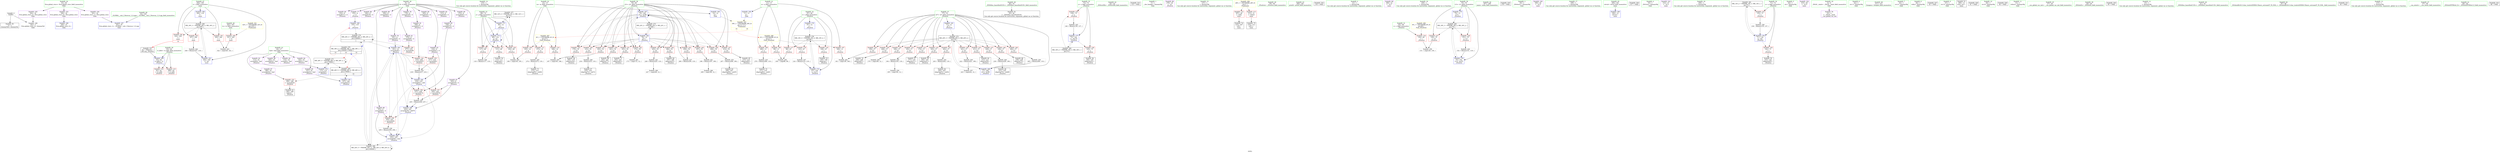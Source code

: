 digraph "SVFG" {
	label="SVFG";

	Node0x55c482573890 [shape=record,color=grey,label="{NodeID: 0\nNullPtr}"];
	Node0x55c482573890 -> Node0x55c4825937e0[style=solid];
	Node0x55c482573890 -> Node0x55c48259a990[style=solid];
	Node0x55c4825a2cd0 [shape=record,color=grey,label="{NodeID: 263\n322 = cmp(320, 321, )\n}"];
	Node0x55c48259b380 [shape=record,color=blue,label="{NodeID: 180\n155\<--119\n\<--\n_Z5solvei\n}"];
	Node0x55c48259b380 -> Node0x55c4825ad620[style=dashed];
	Node0x55c482592690 [shape=record,color=purple,label="{NodeID: 97\n188\<--16\narrayidx44\<--bad\n_Z5solvei\n}"];
	Node0x55c482592690 -> Node0x55c482599ca0[style=solid];
	Node0x55c482577bc0 [shape=record,color=green,label="{NodeID: 14\n119\<--1\n\<--dummyObj\nCan only get source location for instruction, argument, global var or function.}"];
	Node0x55c4825ae520 [shape=record,color=black,label="{NodeID: 277\nMR_12V_2 = PHI(MR_12V_4, MR_12V_1, )\npts\{70 \}\n}"];
	Node0x55c4825ae520 -> Node0x55c48259ac30[style=dashed];
	Node0x55c482593280 [shape=record,color=red,label="{NodeID: 111\n273\<--14\n\<--m\n_Z5solvei\n}"];
	Node0x55c482593280 -> Node0x55c4825a01c0[style=solid];
	Node0x55c482591400 [shape=record,color=green,label="{NodeID: 28\n46\<--52\n_ZNSt8ios_base4InitD1Ev\<--_ZNSt8ios_base4InitD1Ev_field_insensitive\n}"];
	Node0x55c482591400 -> Node0x55c4825939b0[style=solid];
	Node0x55c4825985e0 [shape=record,color=red,label="{NodeID: 125\n139\<--73\n\<--y\n_Z5solvei\n}"];
	Node0x55c4825985e0 -> Node0x55c48259fec0[style=solid];
	Node0x55c482592050 [shape=record,color=green,label="{NodeID: 42\n92\<--93\n_ZNSirsERi\<--_ZNSirsERi_field_insensitive\n}"];
	Node0x55c482599140 [shape=record,color=red,label="{NodeID: 139\n248\<--77\n\<--i27\n_Z5solvei\n}"];
	Node0x55c482599140 -> Node0x55c482594880[style=solid];
	Node0x55c482593d20 [shape=record,color=black,label="{NodeID: 56\n146\<--145\nidxprom22\<--\n_Z5solvei\n}"];
	Node0x55c48259f440 [shape=record,color=grey,label="{NodeID: 236\n265 = Binary(264, 119, )\n}"];
	Node0x55c48259f440 -> Node0x55c48259ba00[style=solid];
	Node0x55c482599ca0 [shape=record,color=red,label="{NodeID: 153\n189\<--188\n\<--arrayidx44\n_Z5solvei\n}"];
	Node0x55c482599ca0 -> Node0x55c482594130[style=solid];
	Node0x55c482594880 [shape=record,color=black,label="{NodeID: 70\n249\<--248\nidxprom81\<--\n_Z5solvei\n}"];
	Node0x55c4825c16e0 [shape=record,color=black,label="{NodeID: 333\n133 = PHI()\n}"];
	Node0x55c4825a0940 [shape=record,color=grey,label="{NodeID: 250\n194 = Binary(193, 119, )\n}"];
	Node0x55c4825a0940 -> Node0x55c4825979f0[style=solid];
	Node0x55c48259a890 [shape=record,color=blue,label="{NodeID: 167\n341\<--34\nllvm.global_ctors_1\<--_GLOBAL__sub_I_Nerevar_3_0.cpp\nGlob }"];
	Node0x55c4825953e0 [shape=record,color=purple,label="{NodeID: 84\n232\<--8\narrayidx71\<--d\n_Z5solvei\n}"];
	Node0x55c482573440 [shape=record,color=green,label="{NodeID: 1\n7\<--1\n__dso_handle\<--dummyObj\nGlob }"];
	Node0x55c4825a2e50 [shape=record,color=grey,label="{NodeID: 264\n106 = cmp(104, 105, )\n}"];
	Node0x55c48259b450 [shape=record,color=blue,label="{NodeID: 181\n77\<--12\ni27\<--\n_Z5solvei\n}"];
	Node0x55c48259b450 -> Node0x55c4825acc20[style=dashed];
	Node0x55c482592760 [shape=record,color=purple,label="{NodeID: 98\n278\<--20\n\<--.str\n_Z5solvei\n}"];
	Node0x55c482590800 [shape=record,color=green,label="{NodeID: 15\n137\<--1\n\<--dummyObj\nCan only get source location for instruction, argument, global var or function.}"];
	Node0x55c482593350 [shape=record,color=red,label="{NodeID: 112\n307\<--26\n\<--stdin\nmain\n}"];
	Node0x55c482593350 -> Node0x55c482594bc0[style=solid];
	Node0x55c482591500 [shape=record,color=green,label="{NodeID: 29\n59\<--60\n_Z5solvei\<--_Z5solvei_field_insensitive\n}"];
	Node0x55c4825986b0 [shape=record,color=red,label="{NodeID: 126\n145\<--73\n\<--y\n_Z5solvei\n}"];
	Node0x55c4825986b0 -> Node0x55c482593d20[style=solid];
	Node0x55c482592150 [shape=record,color=green,label="{NodeID: 43\n280\<--281\nprintf\<--printf_field_insensitive\n}"];
	Node0x55c482599210 [shape=record,color=red,label="{NodeID: 140\n264\<--77\n\<--i27\n_Z5solvei\n}"];
	Node0x55c482599210 -> Node0x55c48259f440[style=solid];
	Node0x55c482593df0 [shape=record,color=black,label="{NodeID: 57\n177\<--176\nidxprom37\<--\n_Z5solvei\n}"];
	Node0x55c48259f5c0 [shape=record,color=grey,label="{NodeID: 237\n260 = Binary(259, 119, )\n}"];
	Node0x55c48259f5c0 -> Node0x55c48259b930[style=solid];
	Node0x55c482599d70 [shape=record,color=red,label="{NodeID: 154\n210\<--209\n\<--arrayidx57\n_Z5solvei\n}"];
	Node0x55c482599d70 -> Node0x55c48259f140[style=solid];
	Node0x55c482594950 [shape=record,color=black,label="{NodeID: 71\n252\<--251\nidxprom83\<--\n_Z5solvei\n}"];
	Node0x55c4825c1840 [shape=record,color=black,label="{NodeID: 334\n134 = PHI()\n}"];
	Node0x55c482596df0 [shape=record,color=grey,label="{NodeID: 251\n198 = Binary(197, 199, )\n}"];
	Node0x55c482596df0 -> Node0x55c4825a3150[style=solid];
	Node0x55c48259a990 [shape=record,color=blue, style = dotted,label="{NodeID: 168\n342\<--3\nllvm.global_ctors_2\<--dummyVal\nGlob }"];
	Node0x55c4825954b0 [shape=record,color=purple,label="{NodeID: 85\n236\<--8\narrayidx74\<--d\n_Z5solvei\n}"];
	Node0x55c4825954b0 -> Node0x55c482599f10[style=solid];
	Node0x55c482577db0 [shape=record,color=green,label="{NodeID: 2\n12\<--1\n\<--dummyObj\nCan only get source location for instruction, argument, global var or function.}"];
	Node0x55c4825a2fd0 [shape=record,color=grey,label="{NodeID: 265\n100 = cmp(98, 99, )\n}"];
	Node0x55c48259b520 [shape=record,color=blue,label="{NodeID: 182\n79\<--12\nj31\<--\n_Z5solvei\n}"];
	Node0x55c48259b520 -> Node0x55c4825992e0[style=dashed];
	Node0x55c48259b520 -> Node0x55c4825993b0[style=dashed];
	Node0x55c48259b520 -> Node0x55c482599480[style=dashed];
	Node0x55c48259b520 -> Node0x55c482599550[style=dashed];
	Node0x55c48259b520 -> Node0x55c482599620[style=dashed];
	Node0x55c48259b520 -> Node0x55c4825996f0[style=dashed];
	Node0x55c48259b520 -> Node0x55c4825997c0[style=dashed];
	Node0x55c48259b520 -> Node0x55c482599890[style=dashed];
	Node0x55c48259b520 -> Node0x55c482599960[style=dashed];
	Node0x55c48259b520 -> Node0x55c482599a30[style=dashed];
	Node0x55c48259b520 -> Node0x55c482599b00[style=dashed];
	Node0x55c48259b520 -> Node0x55c482599bd0[style=dashed];
	Node0x55c48259b520 -> Node0x55c48259b930[style=dashed];
	Node0x55c48259b520 -> Node0x55c4825ad120[style=dashed];
	Node0x55c482592830 [shape=record,color=purple,label="{NodeID: 99\n308\<--22\n\<--.str.1\nmain\n}"];
	Node0x55c482590890 [shape=record,color=green,label="{NodeID: 16\n149\<--1\n\<--dummyObj\nCan only get source location for instruction, argument, global var or function.}"];
	Node0x55c4825aef20 [shape=record,color=black,label="{NodeID: 279\nMR_38V_2 = PHI(MR_38V_3, MR_38V_1, )\npts\{100000 170000 \}\n|{<s0>14|<s1>14|<s2>14}}"];
	Node0x55c4825aef20:s0 -> Node0x55c48259b380[style=dashed,color=red];
	Node0x55c4825aef20:s1 -> Node0x55c4825ac720[style=dashed,color=red];
	Node0x55c4825aef20:s2 -> Node0x55c4825b0850[style=dashed,color=red];
	Node0x55c482593420 [shape=record,color=red,label="{NodeID: 113\n313\<--31\n\<--stdout\nmain\n}"];
	Node0x55c482593420 -> Node0x55c482594c90[style=solid];
	Node0x55c482591600 [shape=record,color=green,label="{NodeID: 30\n63\<--64\ntc.addr\<--tc.addr_field_insensitive\n_Z5solvei\n}"];
	Node0x55c482591600 -> Node0x55c4825934f0[style=solid];
	Node0x55c482591600 -> Node0x55c482597dc0[style=solid];
	Node0x55c482591600 -> Node0x55c48259aa90[style=solid];
	Node0x55c482598780 [shape=record,color=red,label="{NodeID: 127\n129\<--75\n\<--i13\n_Z5solvei\n}"];
	Node0x55c482598780 -> Node0x55c482597870[style=solid];
	Node0x55c482592250 [shape=record,color=green,label="{NodeID: 44\n297\<--298\nmain\<--main_field_insensitive\n}"];
	Node0x55c4825992e0 [shape=record,color=red,label="{NodeID: 141\n165\<--79\n\<--j31\n_Z5solvei\n}"];
	Node0x55c4825992e0 -> Node0x55c4825973f0[style=solid];
	Node0x55c482593ec0 [shape=record,color=black,label="{NodeID: 58\n180\<--179\nidxprom39\<--\n_Z5solvei\n}"];
	Node0x55c48259f740 [shape=record,color=grey,label="{NodeID: 238\n255 = Binary(254, 256, )\n}"];
	Node0x55c48259f740 -> Node0x55c48259b860[style=solid];
	Node0x55c482599e40 [shape=record,color=red,label="{NodeID: 155\n217\<--216\n\<--arrayidx61\n_Z5solvei\n}"];
	Node0x55c482599e40 -> Node0x55c48259f140[style=solid];
	Node0x55c482594a20 [shape=record,color=black,label="{NodeID: 72\n271\<--270\nidxprom92\<--sub91\n_Z5solvei\n}"];
	Node0x55c4825c1910 [shape=record,color=black,label="{NodeID: 335\n279 = PHI()\n}"];
	Node0x55c482596f70 [shape=record,color=grey,label="{NodeID: 252\n245 = Binary(244, 237, )\n}"];
	Node0x55c482596f70 -> Node0x55c48259b790[style=solid];
	Node0x55c48259aa90 [shape=record,color=blue,label="{NodeID: 169\n63\<--62\ntc.addr\<--tc\n_Z5solvei\n}"];
	Node0x55c48259aa90 -> Node0x55c4825934f0[style=dashed];
	Node0x55c48259aa90 -> Node0x55c482597dc0[style=dashed];
	Node0x55c482595580 [shape=record,color=purple,label="{NodeID: 86\n240\<--8\narrayidx76\<--d\n_Z5solvei\n}"];
	Node0x55c482577160 [shape=record,color=green,label="{NodeID: 3\n18\<--1\n_ZSt4cerr\<--dummyObj\nGlob }"];
	Node0x55c4825a3150 [shape=record,color=grey,label="{NodeID: 266\n200 = cmp(198, 12, )\n}"];
	Node0x55c48259b5f0 [shape=record,color=blue,label="{NodeID: 183\n181\<--12\narrayidx40\<--\n_Z5solvei\n}"];
	Node0x55c48259b5f0 -> Node0x55c482599d70[style=dashed];
	Node0x55c48259b5f0 -> Node0x55c482599e40[style=dashed];
	Node0x55c48259b5f0 -> Node0x55c482599f10[style=dashed];
	Node0x55c48259b5f0 -> Node0x55c482599fe0[style=dashed];
	Node0x55c48259b5f0 -> Node0x55c48259a0b0[style=dashed];
	Node0x55c48259b5f0 -> Node0x55c48259b6c0[style=dashed];
	Node0x55c48259b5f0 -> Node0x55c48259b790[style=dashed];
	Node0x55c48259b5f0 -> Node0x55c48259b860[style=dashed];
	Node0x55c48259b5f0 -> Node0x55c4825abd20[style=dashed];
	Node0x55c482592900 [shape=record,color=purple,label="{NodeID: 100\n309\<--24\n\<--.str.2\nmain\n}"];
	Node0x55c482590960 [shape=record,color=green,label="{NodeID: 17\n199\<--1\n\<--dummyObj\nCan only get source location for instruction, argument, global var or function.}"];
	Node0x55c4825af450 [shape=record,color=black,label="{NodeID: 280\nMR_34V_3 = PHI(MR_34V_4, MR_34V_2, )\npts\{305 \}\n}"];
	Node0x55c4825af450 -> Node0x55c48259a320[style=dashed];
	Node0x55c4825af450 -> Node0x55c48259a3f0[style=dashed];
	Node0x55c4825af450 -> Node0x55c48259a4c0[style=dashed];
	Node0x55c4825af450 -> Node0x55c48259bc70[style=dashed];
	Node0x55c4825934f0 [shape=record,color=red,label="{NodeID: 114\n82\<--63\n\<--tc.addr\n_Z5solvei\n}"];
	Node0x55c4825916d0 [shape=record,color=green,label="{NodeID: 31\n65\<--66\nr\<--r_field_insensitive\n_Z5solvei\n}"];
	Node0x55c4825916d0 -> Node0x55c482597e90[style=solid];
	Node0x55c482598850 [shape=record,color=red,label="{NodeID: 128\n151\<--75\n\<--i13\n_Z5solvei\n}"];
	Node0x55c482598850 -> Node0x55c4825a0040[style=solid];
	Node0x55c482592350 [shape=record,color=green,label="{NodeID: 45\n300\<--301\nretval\<--retval_field_insensitive\nmain\n}"];
	Node0x55c482592350 -> Node0x55c48259bad0[style=solid];
	Node0x55c4825993b0 [shape=record,color=red,label="{NodeID: 142\n172\<--79\n\<--j31\n_Z5solvei\n}"];
	Node0x55c4825993b0 -> Node0x55c482597cf0[style=solid];
	Node0x55c482593f90 [shape=record,color=black,label="{NodeID: 59\n184\<--183\nidxprom41\<--\n_Z5solvei\n}"];
	Node0x55c48259f8c0 [shape=record,color=grey,label="{NodeID: 239\n222 = Binary(221, 199, )\n}"];
	Node0x55c48259f8c0 -> Node0x55c4825976f0[style=solid];
	Node0x55c482599f10 [shape=record,color=red,label="{NodeID: 156\n237\<--236\n\<--arrayidx74\n_Z5solvei\n}"];
	Node0x55c482599f10 -> Node0x55c482596f70[style=solid];
	Node0x55c482594af0 [shape=record,color=black,label="{NodeID: 73\n275\<--274\nidxprom95\<--sub94\n_Z5solvei\n}"];
	Node0x55c4825c19e0 [shape=record,color=black,label="{NodeID: 336\n317 = PHI()\n}"];
	Node0x55c4825970f0 [shape=record,color=grey,label="{NodeID: 253\n207 = Binary(206, 199, )\n}"];
	Node0x55c4825970f0 -> Node0x55c4825942d0[style=solid];
	Node0x55c48259ab60 [shape=record,color=blue,label="{NodeID: 170\n67\<--12\ni\<--\n_Z5solvei\n}"];
	Node0x55c48259ab60 -> Node0x55c4825ae020[style=dashed];
	Node0x55c482595650 [shape=record,color=purple,label="{NodeID: 87\n243\<--8\narrayidx78\<--d\n_Z5solvei\n}"];
	Node0x55c482595650 -> Node0x55c482599fe0[style=solid];
	Node0x55c482595650 -> Node0x55c48259b790[style=solid];
	Node0x55c482578400 [shape=record,color=green,label="{NodeID: 4\n19\<--1\n_ZSt3cin\<--dummyObj\nGlob }"];
	Node0x55c48259b6c0 [shape=record,color=blue,label="{NodeID: 184\n216\<--218\narrayidx61\<--add\n_Z5solvei\n}"];
	Node0x55c48259b6c0 -> Node0x55c482599f10[style=dashed];
	Node0x55c48259b6c0 -> Node0x55c482599fe0[style=dashed];
	Node0x55c48259b6c0 -> Node0x55c48259a0b0[style=dashed];
	Node0x55c48259b6c0 -> Node0x55c48259b790[style=dashed];
	Node0x55c48259b6c0 -> Node0x55c48259b860[style=dashed];
	Node0x55c4825929d0 [shape=record,color=purple,label="{NodeID: 101\n314\<--27\n\<--.str.3\nmain\n}"];
	Node0x55c482590a30 [shape=record,color=green,label="{NodeID: 18\n256\<--1\n\<--dummyObj\nCan only get source location for instruction, argument, global var or function.}"];
	Node0x55c4825af950 [shape=record,color=black,label="{NodeID: 281\nMR_14V_2 = PHI(MR_14V_3, MR_14V_1, )\npts\{72 \}\n}"];
	Node0x55c4825af950 -> Node0x55c482598440[style=dashed];
	Node0x55c4825af950 -> Node0x55c48259b040[style=dashed];
	Node0x55c482597dc0 [shape=record,color=red,label="{NodeID: 115\n268\<--63\n\<--tc.addr\n_Z5solvei\n}"];
	Node0x55c4825917a0 [shape=record,color=green,label="{NodeID: 32\n67\<--68\ni\<--i_field_insensitive\n_Z5solvei\n}"];
	Node0x55c4825917a0 -> Node0x55c482597f60[style=solid];
	Node0x55c4825917a0 -> Node0x55c482598030[style=solid];
	Node0x55c4825917a0 -> Node0x55c482598100[style=solid];
	Node0x55c4825917a0 -> Node0x55c48259ab60[style=solid];
	Node0x55c4825917a0 -> Node0x55c48259aea0[style=solid];
	Node0x55c482598920 [shape=record,color=red,label="{NodeID: 129\n159\<--77\n\<--i27\n_Z5solvei\n}"];
	Node0x55c482598920 -> Node0x55c4825a2b50[style=solid];
	Node0x55c482592420 [shape=record,color=green,label="{NodeID: 46\n302\<--303\ntc\<--tc_field_insensitive\nmain\n}"];
	Node0x55c482592420 -> Node0x55c48259a250[style=solid];
	Node0x55c482599480 [shape=record,color=red,label="{NodeID: 143\n179\<--79\n\<--j31\n_Z5solvei\n}"];
	Node0x55c482599480 -> Node0x55c482593ec0[style=solid];
	Node0x55c482594060 [shape=record,color=black,label="{NodeID: 60\n187\<--186\nidxprom43\<--\n_Z5solvei\n}"];
	Node0x55c48259fa40 [shape=record,color=grey,label="{NodeID: 240\n136 = Binary(135, 137, )\n}"];
	Node0x55c48259fa40 -> Node0x55c48259b040[style=solid];
	Node0x55c482599fe0 [shape=record,color=red,label="{NodeID: 157\n244\<--243\n\<--arrayidx78\n_Z5solvei\n}"];
	Node0x55c482599fe0 -> Node0x55c482596f70[style=solid];
	Node0x55c482594bc0 [shape=record,color=black,label="{NodeID: 74\n310\<--307\ncall\<--\nmain\n}"];
	Node0x55c4825c1ae0 [shape=record,color=black,label="{NodeID: 337\n62 = PHI(324, )\n0th arg _Z5solvei }"];
	Node0x55c4825c1ae0 -> Node0x55c48259aa90[style=solid];
	Node0x55c482597270 [shape=record,color=grey,label="{NodeID: 254\n203 = Binary(202, 119, )\n}"];
	Node0x55c482597270 -> Node0x55c482594200[style=solid];
	Node0x55c48259ac30 [shape=record,color=blue,label="{NodeID: 171\n69\<--12\nj\<--\n_Z5solvei\n}"];
	Node0x55c48259ac30 -> Node0x55c4825981d0[style=dashed];
	Node0x55c48259ac30 -> Node0x55c4825982a0[style=dashed];
	Node0x55c48259ac30 -> Node0x55c482598370[style=dashed];
	Node0x55c48259ac30 -> Node0x55c48259add0[style=dashed];
	Node0x55c48259ac30 -> Node0x55c4825ae520[style=dashed];
	Node0x55c482595720 [shape=record,color=purple,label="{NodeID: 88\n250\<--8\narrayidx82\<--d\n_Z5solvei\n}"];
	Node0x55c4825772e0 [shape=record,color=green,label="{NodeID: 5\n20\<--1\n.str\<--dummyObj\nGlob }"];
	Node0x55c48259b790 [shape=record,color=blue,label="{NodeID: 185\n243\<--245\narrayidx78\<--add79\n_Z5solvei\n}"];
	Node0x55c48259b790 -> Node0x55c48259a0b0[style=dashed];
	Node0x55c48259b790 -> Node0x55c48259b860[style=dashed];
	Node0x55c482592aa0 [shape=record,color=purple,label="{NodeID: 102\n315\<--29\n\<--.str.4\nmain\n}"];
	Node0x55c482590b00 [shape=record,color=green,label="{NodeID: 19\n4\<--6\n_ZStL8__ioinit\<--_ZStL8__ioinit_field_insensitive\nGlob }"];
	Node0x55c482590b00 -> Node0x55c482594d60[style=solid];
	Node0x55c4825afe50 [shape=record,color=black,label="{NodeID: 282\nMR_16V_2 = PHI(MR_16V_3, MR_16V_1, )\npts\{74 \}\n}"];
	Node0x55c4825afe50 -> Node0x55c4825985e0[style=dashed];
	Node0x55c4825afe50 -> Node0x55c48259b110[style=dashed];
	Node0x55c482597e90 [shape=record,color=red,label="{NodeID: 116\n130\<--65\n\<--r\n_Z5solvei\n}"];
	Node0x55c482597e90 -> Node0x55c482597870[style=solid];
	Node0x55c482591870 [shape=record,color=green,label="{NodeID: 33\n69\<--70\nj\<--j_field_insensitive\n_Z5solvei\n}"];
	Node0x55c482591870 -> Node0x55c4825981d0[style=solid];
	Node0x55c482591870 -> Node0x55c4825982a0[style=solid];
	Node0x55c482591870 -> Node0x55c482598370[style=solid];
	Node0x55c482591870 -> Node0x55c48259ac30[style=solid];
	Node0x55c482591870 -> Node0x55c48259add0[style=solid];
	Node0x55c4825989f0 [shape=record,color=red,label="{NodeID: 130\n169\<--77\n\<--i27\n_Z5solvei\n}"];
	Node0x55c4825989f0 -> Node0x55c482597570[style=solid];
	Node0x55c4825924f0 [shape=record,color=green,label="{NodeID: 47\n304\<--305\ni\<--i_field_insensitive\nmain\n}"];
	Node0x55c4825924f0 -> Node0x55c48259a320[style=solid];
	Node0x55c4825924f0 -> Node0x55c48259a3f0[style=solid];
	Node0x55c4825924f0 -> Node0x55c48259a4c0[style=solid];
	Node0x55c4825924f0 -> Node0x55c48259bba0[style=solid];
	Node0x55c4825924f0 -> Node0x55c48259bc70[style=solid];
	Node0x55c482599550 [shape=record,color=red,label="{NodeID: 144\n186\<--79\n\<--j31\n_Z5solvei\n}"];
	Node0x55c482599550 -> Node0x55c482594060[style=solid];
	Node0x55c482594130 [shape=record,color=black,label="{NodeID: 61\n190\<--189\ntobool\<--\n_Z5solvei\n}"];
	Node0x55c48259fbc0 [shape=record,color=grey,label="{NodeID: 241\n226 = Binary(225, 119, )\n}"];
	Node0x55c48259fbc0 -> Node0x55c482597b70[style=solid];
	Node0x55c48259a0b0 [shape=record,color=red,label="{NodeID: 158\n254\<--253\n\<--arrayidx84\n_Z5solvei\n}"];
	Node0x55c48259a0b0 -> Node0x55c48259f740[style=solid];
	Node0x55c482594c90 [shape=record,color=black,label="{NodeID: 75\n316\<--313\ncall1\<--\nmain\n}"];
	Node0x55c4825973f0 [shape=record,color=grey,label="{NodeID: 255\n167 = cmp(165, 166, )\n}"];
	Node0x55c48259ad00 [shape=record,color=blue,label="{NodeID: 172\n113\<--115\narrayidx9\<--\n_Z5solvei\n}"];
	Node0x55c48259ad00 -> Node0x55c4825ac720[style=dashed];
	Node0x55c4825957f0 [shape=record,color=purple,label="{NodeID: 89\n253\<--8\narrayidx84\<--d\n_Z5solvei\n}"];
	Node0x55c4825957f0 -> Node0x55c48259a0b0[style=solid];
	Node0x55c4825957f0 -> Node0x55c48259b860[style=solid];
	Node0x55c482577370 [shape=record,color=green,label="{NodeID: 6\n22\<--1\n.str.1\<--dummyObj\nGlob }"];
	Node0x55c4825abd20 [shape=record,color=black,label="{NodeID: 269\nMR_24V_5 = PHI(MR_24V_11, MR_24V_4, MR_24V_6, )\npts\{100000 \}\n}"];
	Node0x55c4825abd20 -> Node0x55c48259b5f0[style=dashed];
	Node0x55c4825abd20 -> Node0x55c4825abd20[style=dashed];
	Node0x55c4825abd20 -> Node0x55c4825ad620[style=dashed];
	Node0x55c48259b860 [shape=record,color=blue,label="{NodeID: 186\n253\<--255\narrayidx84\<--rem\n_Z5solvei\n}"];
	Node0x55c48259b860 -> Node0x55c4825abd20[style=dashed];
	Node0x55c482592b70 [shape=record,color=purple,label="{NodeID: 103\n340\<--32\nllvm.global_ctors_0\<--llvm.global_ctors\nGlob }"];
	Node0x55c482592b70 -> Node0x55c48259a790[style=solid];
	Node0x55c482590c00 [shape=record,color=green,label="{NodeID: 20\n8\<--10\nd\<--d_field_insensitive\nGlob }"];
	Node0x55c482590c00 -> Node0x55c482594e30[style=solid];
	Node0x55c482590c00 -> Node0x55c482594f00[style=solid];
	Node0x55c482590c00 -> Node0x55c482594fd0[style=solid];
	Node0x55c482590c00 -> Node0x55c4825950a0[style=solid];
	Node0x55c482590c00 -> Node0x55c482595170[style=solid];
	Node0x55c482590c00 -> Node0x55c482595240[style=solid];
	Node0x55c482590c00 -> Node0x55c482595310[style=solid];
	Node0x55c482590c00 -> Node0x55c4825953e0[style=solid];
	Node0x55c482590c00 -> Node0x55c4825954b0[style=solid];
	Node0x55c482590c00 -> Node0x55c482595580[style=solid];
	Node0x55c482590c00 -> Node0x55c482595650[style=solid];
	Node0x55c482590c00 -> Node0x55c482595720[style=solid];
	Node0x55c482590c00 -> Node0x55c4825957f0[style=solid];
	Node0x55c482590c00 -> Node0x55c4825958c0[style=solid];
	Node0x55c482590c00 -> Node0x55c482595990[style=solid];
	Node0x55c4825b0350 [shape=record,color=black,label="{NodeID: 283\nMR_18V_3 = PHI(MR_18V_4, MR_18V_2, )\npts\{76 \}\n}"];
	Node0x55c4825b0350 -> Node0x55c482598780[style=dashed];
	Node0x55c4825b0350 -> Node0x55c482598850[style=dashed];
	Node0x55c4825b0350 -> Node0x55c48259b2b0[style=dashed];
	Node0x55c482597f60 [shape=record,color=red,label="{NodeID: 117\n98\<--67\n\<--i\n_Z5solvei\n}"];
	Node0x55c482597f60 -> Node0x55c4825a2fd0[style=solid];
	Node0x55c482591940 [shape=record,color=green,label="{NodeID: 34\n71\<--72\nx\<--x_field_insensitive\n_Z5solvei\n}"];
	Node0x55c482591940 -> Node0x55c482598440[style=solid];
	Node0x55c482591940 -> Node0x55c482598510[style=solid];
	Node0x55c482591940 -> Node0x55c48259b040[style=solid];
	Node0x55c482598ac0 [shape=record,color=red,label="{NodeID: 131\n176\<--77\n\<--i27\n_Z5solvei\n}"];
	Node0x55c482598ac0 -> Node0x55c482593df0[style=solid];
	Node0x55c4825935e0 [shape=record,color=green,label="{NodeID: 48\n311\<--312\nfreopen\<--freopen_field_insensitive\n}"];
	Node0x55c482599620 [shape=record,color=red,label="{NodeID: 145\n197\<--79\n\<--j31\n_Z5solvei\n}"];
	Node0x55c482599620 -> Node0x55c482596df0[style=solid];
	Node0x55c482594200 [shape=record,color=black,label="{NodeID: 62\n204\<--203\nidxprom53\<--sub52\n_Z5solvei\n}"];
	Node0x55c48259fd40 [shape=record,color=grey,label="{NodeID: 242\n328 = Binary(327, 119, )\n}"];
	Node0x55c48259fd40 -> Node0x55c48259bc70[style=solid];
	Node0x55c48259a180 [shape=record,color=red,label="{NodeID: 159\n277\<--276\n\<--arrayidx96\n_Z5solvei\n}"];
	Node0x55c482594d60 [shape=record,color=purple,label="{NodeID: 76\n43\<--4\n\<--_ZStL8__ioinit\n__cxx_global_var_init\n}"];
	Node0x55c482597570 [shape=record,color=grey,label="{NodeID: 256\n170 = cmp(169, 12, )\n}"];
	Node0x55c48259add0 [shape=record,color=blue,label="{NodeID: 173\n69\<--118\nj\<--inc\n_Z5solvei\n}"];
	Node0x55c48259add0 -> Node0x55c4825981d0[style=dashed];
	Node0x55c48259add0 -> Node0x55c4825982a0[style=dashed];
	Node0x55c48259add0 -> Node0x55c482598370[style=dashed];
	Node0x55c48259add0 -> Node0x55c48259add0[style=dashed];
	Node0x55c48259add0 -> Node0x55c4825ae520[style=dashed];
	Node0x55c4825958c0 [shape=record,color=purple,label="{NodeID: 90\n272\<--8\narrayidx93\<--d\n_Z5solvei\n}"];
	Node0x55c482573ac0 [shape=record,color=green,label="{NodeID: 7\n24\<--1\n.str.2\<--dummyObj\nGlob }"];
	Node0x55c48259b930 [shape=record,color=blue,label="{NodeID: 187\n79\<--260\nj31\<--inc86\n_Z5solvei\n}"];
	Node0x55c48259b930 -> Node0x55c4825992e0[style=dashed];
	Node0x55c48259b930 -> Node0x55c4825993b0[style=dashed];
	Node0x55c48259b930 -> Node0x55c482599480[style=dashed];
	Node0x55c48259b930 -> Node0x55c482599550[style=dashed];
	Node0x55c48259b930 -> Node0x55c482599620[style=dashed];
	Node0x55c48259b930 -> Node0x55c4825996f0[style=dashed];
	Node0x55c48259b930 -> Node0x55c4825997c0[style=dashed];
	Node0x55c48259b930 -> Node0x55c482599890[style=dashed];
	Node0x55c48259b930 -> Node0x55c482599960[style=dashed];
	Node0x55c48259b930 -> Node0x55c482599a30[style=dashed];
	Node0x55c48259b930 -> Node0x55c482599b00[style=dashed];
	Node0x55c48259b930 -> Node0x55c482599bd0[style=dashed];
	Node0x55c48259b930 -> Node0x55c48259b930[style=dashed];
	Node0x55c48259b930 -> Node0x55c4825ad120[style=dashed];
	Node0x55c482592c70 [shape=record,color=purple,label="{NodeID: 104\n341\<--32\nllvm.global_ctors_1\<--llvm.global_ctors\nGlob }"];
	Node0x55c482592c70 -> Node0x55c48259a890[style=solid];
	Node0x55c482590d00 [shape=record,color=green,label="{NodeID: 21\n11\<--13\nn\<--n_field_insensitive\nGlob }"];
	Node0x55c482590d00 -> Node0x55c482592e70[style=solid];
	Node0x55c482590d00 -> Node0x55c482592f40[style=solid];
	Node0x55c482590d00 -> Node0x55c482593010[style=solid];
	Node0x55c482590d00 -> Node0x55c48259a590[style=solid];
	Node0x55c4825b0850 [shape=record,color=black,label="{NodeID: 284\nMR_26V_5 = PHI(MR_26V_6, MR_26V_2, )\npts\{170000 \}\n|{|<s2>14}}"];
	Node0x55c4825b0850 -> Node0x55c482599ca0[style=dashed];
	Node0x55c4825b0850 -> Node0x55c48259b1e0[style=dashed];
	Node0x55c4825b0850:s2 -> Node0x55c4825aef20[style=dashed,color=blue];
	Node0x55c482598030 [shape=record,color=red,label="{NodeID: 118\n108\<--67\n\<--i\n_Z5solvei\n}"];
	Node0x55c482598030 -> Node0x55c482593ab0[style=solid];
	Node0x55c482591a10 [shape=record,color=green,label="{NodeID: 35\n73\<--74\ny\<--y_field_insensitive\n_Z5solvei\n}"];
	Node0x55c482591a10 -> Node0x55c4825985e0[style=solid];
	Node0x55c482591a10 -> Node0x55c4825986b0[style=solid];
	Node0x55c482591a10 -> Node0x55c48259b110[style=solid];
	Node0x55c482598b90 [shape=record,color=red,label="{NodeID: 132\n183\<--77\n\<--i27\n_Z5solvei\n}"];
	Node0x55c482598b90 -> Node0x55c482593f90[style=solid];
	Node0x55c4825936e0 [shape=record,color=green,label="{NodeID: 49\n34\<--336\n_GLOBAL__sub_I_Nerevar_3_0.cpp\<--_GLOBAL__sub_I_Nerevar_3_0.cpp_field_insensitive\n}"];
	Node0x55c4825936e0 -> Node0x55c48259a890[style=solid];
	Node0x55c4825996f0 [shape=record,color=red,label="{NodeID: 146\n206\<--79\n\<--j31\n_Z5solvei\n}"];
	Node0x55c4825996f0 -> Node0x55c4825970f0[style=solid];
	Node0x55c4825942d0 [shape=record,color=black,label="{NodeID: 63\n208\<--207\nidxprom56\<--sub55\n_Z5solvei\n}"];
	Node0x55c48259fec0 [shape=record,color=grey,label="{NodeID: 243\n140 = Binary(139, 137, )\n}"];
	Node0x55c48259fec0 -> Node0x55c48259b110[style=solid];
	Node0x55c48259a250 [shape=record,color=red,label="{NodeID: 160\n321\<--302\n\<--tc\nmain\n}"];
	Node0x55c48259a250 -> Node0x55c4825a2cd0[style=solid];
	Node0x55c482594e30 [shape=record,color=purple,label="{NodeID: 77\n155\<--8\n\<--d\n_Z5solvei\n}"];
	Node0x55c482594e30 -> Node0x55c48259b380[style=solid];
	Node0x55c4825976f0 [shape=record,color=grey,label="{NodeID: 257\n223 = cmp(222, 12, )\n}"];
	Node0x55c48259aea0 [shape=record,color=blue,label="{NodeID: 174\n67\<--124\ni\<--inc11\n_Z5solvei\n}"];
	Node0x55c48259aea0 -> Node0x55c4825ae020[style=dashed];
	Node0x55c482595990 [shape=record,color=purple,label="{NodeID: 91\n276\<--8\narrayidx96\<--d\n_Z5solvei\n}"];
	Node0x55c482595990 -> Node0x55c48259a180[style=solid];
	Node0x55c482573b50 [shape=record,color=green,label="{NodeID: 8\n26\<--1\nstdin\<--dummyObj\nGlob }"];
	Node0x55c4825ac720 [shape=record,color=black,label="{NodeID: 271\nMR_26V_3 = PHI(MR_26V_4, MR_26V_2, )\npts\{170000 \}\n}"];
	Node0x55c4825ac720 -> Node0x55c48259ad00[style=dashed];
	Node0x55c4825ac720 -> Node0x55c4825ac720[style=dashed];
	Node0x55c4825ac720 -> Node0x55c4825b0850[style=dashed];
	Node0x55c48259ba00 [shape=record,color=blue,label="{NodeID: 188\n77\<--265\ni27\<--inc89\n_Z5solvei\n}"];
	Node0x55c48259ba00 -> Node0x55c4825acc20[style=dashed];
	Node0x55c482592d70 [shape=record,color=purple,label="{NodeID: 105\n342\<--32\nllvm.global_ctors_2\<--llvm.global_ctors\nGlob }"];
	Node0x55c482592d70 -> Node0x55c48259a990[style=solid];
	Node0x55c482590e00 [shape=record,color=green,label="{NodeID: 22\n14\<--15\nm\<--m_field_insensitive\nGlob }"];
	Node0x55c482590e00 -> Node0x55c4825930e0[style=solid];
	Node0x55c482590e00 -> Node0x55c4825931b0[style=solid];
	Node0x55c482590e00 -> Node0x55c482593280[style=solid];
	Node0x55c482590e00 -> Node0x55c48259a690[style=solid];
	Node0x55c482598100 [shape=record,color=red,label="{NodeID: 119\n123\<--67\n\<--i\n_Z5solvei\n}"];
	Node0x55c482598100 -> Node0x55c4825a04c0[style=solid];
	Node0x55c482591ae0 [shape=record,color=green,label="{NodeID: 36\n75\<--76\ni13\<--i13_field_insensitive\n_Z5solvei\n}"];
	Node0x55c482591ae0 -> Node0x55c482598780[style=solid];
	Node0x55c482591ae0 -> Node0x55c482598850[style=solid];
	Node0x55c482591ae0 -> Node0x55c48259af70[style=solid];
	Node0x55c482591ae0 -> Node0x55c48259b2b0[style=solid];
	Node0x55c4825b3000 [shape=record,color=yellow,style=double,label="{NodeID: 299\n28V_1 = ENCHI(MR_28V_0)\npts\{1 \}\nFun[main]}"];
	Node0x55c4825b3000 -> Node0x55c482593350[style=dashed];
	Node0x55c4825b3000 -> Node0x55c482593420[style=dashed];
	Node0x55c482598c60 [shape=record,color=red,label="{NodeID: 133\n193\<--77\n\<--i27\n_Z5solvei\n}"];
	Node0x55c482598c60 -> Node0x55c4825a0940[style=solid];
	Node0x55c4825937e0 [shape=record,color=black,label="{NodeID: 50\n2\<--3\ndummyVal\<--dummyVal\n}"];
	Node0x55c4825997c0 [shape=record,color=red,label="{NodeID: 147\n214\<--79\n\<--j31\n_Z5solvei\n}"];
	Node0x55c4825997c0 -> Node0x55c482594470[style=solid];
	Node0x55c4825943a0 [shape=record,color=black,label="{NodeID: 64\n212\<--211\nidxprom58\<--\n_Z5solvei\n}"];
	Node0x55c48229e2a0 [shape=record,color=black,label="{NodeID: 327\n83 = PHI()\n}"];
	Node0x55c4825a0040 [shape=record,color=grey,label="{NodeID: 244\n152 = Binary(151, 119, )\n}"];
	Node0x55c4825a0040 -> Node0x55c48259b2b0[style=solid];
	Node0x55c48259a320 [shape=record,color=red,label="{NodeID: 161\n320\<--304\n\<--i\nmain\n}"];
	Node0x55c48259a320 -> Node0x55c4825a2cd0[style=solid];
	Node0x55c482594f00 [shape=record,color=purple,label="{NodeID: 78\n178\<--8\narrayidx38\<--d\n_Z5solvei\n}"];
	Node0x55c482597870 [shape=record,color=grey,label="{NodeID: 258\n131 = cmp(129, 130, )\n}"];
	Node0x55c48259af70 [shape=record,color=blue,label="{NodeID: 175\n75\<--12\ni13\<--\n_Z5solvei\n}"];
	Node0x55c48259af70 -> Node0x55c4825b0350[style=dashed];
	Node0x55c482595a60 [shape=record,color=purple,label="{NodeID: 92\n110\<--16\narrayidx\<--bad\n_Z5solvei\n}"];
	Node0x55c482576f20 [shape=record,color=green,label="{NodeID: 9\n27\<--1\n.str.3\<--dummyObj\nGlob }"];
	Node0x55c4825acc20 [shape=record,color=black,label="{NodeID: 272\nMR_20V_3 = PHI(MR_20V_4, MR_20V_2, )\npts\{78 \}\n}"];
	Node0x55c4825acc20 -> Node0x55c482598920[style=dashed];
	Node0x55c4825acc20 -> Node0x55c4825989f0[style=dashed];
	Node0x55c4825acc20 -> Node0x55c482598ac0[style=dashed];
	Node0x55c4825acc20 -> Node0x55c482598b90[style=dashed];
	Node0x55c4825acc20 -> Node0x55c482598c60[style=dashed];
	Node0x55c4825acc20 -> Node0x55c482598d30[style=dashed];
	Node0x55c4825acc20 -> Node0x55c482598e00[style=dashed];
	Node0x55c4825acc20 -> Node0x55c482598ed0[style=dashed];
	Node0x55c4825acc20 -> Node0x55c482598fa0[style=dashed];
	Node0x55c4825acc20 -> Node0x55c482599070[style=dashed];
	Node0x55c4825acc20 -> Node0x55c482599140[style=dashed];
	Node0x55c4825acc20 -> Node0x55c482599210[style=dashed];
	Node0x55c4825acc20 -> Node0x55c48259ba00[style=dashed];
	Node0x55c48259bad0 [shape=record,color=blue,label="{NodeID: 189\n300\<--12\nretval\<--\nmain\n}"];
	Node0x55c482592e70 [shape=record,color=red,label="{NodeID: 106\n99\<--11\n\<--n\n_Z5solvei\n}"];
	Node0x55c482592e70 -> Node0x55c4825a2fd0[style=solid];
	Node0x55c482590f00 [shape=record,color=green,label="{NodeID: 23\n16\<--17\nbad\<--bad_field_insensitive\nGlob }"];
	Node0x55c482590f00 -> Node0x55c482595a60[style=solid];
	Node0x55c482590f00 -> Node0x55c482595b30[style=solid];
	Node0x55c482590f00 -> Node0x55c482595c00[style=solid];
	Node0x55c482590f00 -> Node0x55c482595cd0[style=solid];
	Node0x55c482590f00 -> Node0x55c4825925c0[style=solid];
	Node0x55c482590f00 -> Node0x55c482592690[style=solid];
	Node0x55c4825b1250 [shape=record,color=yellow,style=double,label="{NodeID: 286\n2V_1 = ENCHI(MR_2V_0)\npts\{13 \}\nFun[_Z5solvei]}"];
	Node0x55c4825b1250 -> Node0x55c482592e70[style=dashed];
	Node0x55c4825b1250 -> Node0x55c482592f40[style=dashed];
	Node0x55c4825b1250 -> Node0x55c482593010[style=dashed];
	Node0x55c4825981d0 [shape=record,color=red,label="{NodeID: 120\n104\<--69\n\<--j\n_Z5solvei\n}"];
	Node0x55c4825981d0 -> Node0x55c4825a2e50[style=solid];
	Node0x55c482591bb0 [shape=record,color=green,label="{NodeID: 37\n77\<--78\ni27\<--i27_field_insensitive\n_Z5solvei\n}"];
	Node0x55c482591bb0 -> Node0x55c482598920[style=solid];
	Node0x55c482591bb0 -> Node0x55c4825989f0[style=solid];
	Node0x55c482591bb0 -> Node0x55c482598ac0[style=solid];
	Node0x55c482591bb0 -> Node0x55c482598b90[style=solid];
	Node0x55c482591bb0 -> Node0x55c482598c60[style=solid];
	Node0x55c482591bb0 -> Node0x55c482598d30[style=solid];
	Node0x55c482591bb0 -> Node0x55c482598e00[style=solid];
	Node0x55c482591bb0 -> Node0x55c482598ed0[style=solid];
	Node0x55c482591bb0 -> Node0x55c482598fa0[style=solid];
	Node0x55c482591bb0 -> Node0x55c482599070[style=solid];
	Node0x55c482591bb0 -> Node0x55c482599140[style=solid];
	Node0x55c482591bb0 -> Node0x55c482599210[style=solid];
	Node0x55c482591bb0 -> Node0x55c48259b450[style=solid];
	Node0x55c482591bb0 -> Node0x55c48259ba00[style=solid];
	Node0x55c482598d30 [shape=record,color=red,label="{NodeID: 134\n202\<--77\n\<--i27\n_Z5solvei\n}"];
	Node0x55c482598d30 -> Node0x55c482597270[style=solid];
	Node0x55c4825938e0 [shape=record,color=black,label="{NodeID: 51\n299\<--12\nmain_ret\<--\nmain\n}"];
	Node0x55c482599890 [shape=record,color=red,label="{NodeID: 148\n225\<--79\n\<--j31\n_Z5solvei\n}"];
	Node0x55c482599890 -> Node0x55c48259fbc0[style=solid];
	Node0x55c482594470 [shape=record,color=black,label="{NodeID: 65\n215\<--214\nidxprom60\<--\n_Z5solvei\n}"];
	Node0x55c4825c1240 [shape=record,color=black,label="{NodeID: 328\n91 = PHI()\n}"];
	Node0x55c4825a01c0 [shape=record,color=grey,label="{NodeID: 245\n274 = Binary(273, 119, )\n}"];
	Node0x55c4825a01c0 -> Node0x55c482594af0[style=solid];
	Node0x55c48259a3f0 [shape=record,color=red,label="{NodeID: 162\n324\<--304\n\<--i\nmain\n|{<s0>14}}"];
	Node0x55c48259a3f0:s0 -> Node0x55c4825c1ae0[style=solid,color=red];
	Node0x55c482594fd0 [shape=record,color=purple,label="{NodeID: 79\n181\<--8\narrayidx40\<--d\n_Z5solvei\n}"];
	Node0x55c482594fd0 -> Node0x55c48259b5f0[style=solid];
	Node0x55c4825979f0 [shape=record,color=grey,label="{NodeID: 259\n195 = cmp(194, 12, )\n}"];
	Node0x55c48259b040 [shape=record,color=blue,label="{NodeID: 176\n71\<--136\nx\<--dec\n_Z5solvei\n}"];
	Node0x55c48259b040 -> Node0x55c482598510[style=dashed];
	Node0x55c48259b040 -> Node0x55c4825af950[style=dashed];
	Node0x55c482595b30 [shape=record,color=purple,label="{NodeID: 93\n113\<--16\narrayidx9\<--bad\n_Z5solvei\n}"];
	Node0x55c482595b30 -> Node0x55c48259ad00[style=solid];
	Node0x55c482576fb0 [shape=record,color=green,label="{NodeID: 10\n29\<--1\n.str.4\<--dummyObj\nGlob }"];
	Node0x55c4825ad120 [shape=record,color=black,label="{NodeID: 273\nMR_22V_2 = PHI(MR_22V_4, MR_22V_1, )\npts\{80 \}\n}"];
	Node0x55c4825ad120 -> Node0x55c48259b520[style=dashed];
	Node0x55c48259bba0 [shape=record,color=blue,label="{NodeID: 190\n304\<--119\ni\<--\nmain\n}"];
	Node0x55c48259bba0 -> Node0x55c4825af450[style=dashed];
	Node0x55c482592f40 [shape=record,color=red,label="{NodeID: 107\n160\<--11\n\<--n\n_Z5solvei\n}"];
	Node0x55c482592f40 -> Node0x55c4825a2b50[style=solid];
	Node0x55c482591000 [shape=record,color=green,label="{NodeID: 24\n32\<--36\nllvm.global_ctors\<--llvm.global_ctors_field_insensitive\nGlob }"];
	Node0x55c482591000 -> Node0x55c482592b70[style=solid];
	Node0x55c482591000 -> Node0x55c482592c70[style=solid];
	Node0x55c482591000 -> Node0x55c482592d70[style=solid];
	Node0x55c4825b1d70 [shape=record,color=yellow,style=double,label="{NodeID: 287\n4V_1 = ENCHI(MR_4V_0)\npts\{15 \}\nFun[_Z5solvei]}"];
	Node0x55c4825b1d70 -> Node0x55c4825930e0[style=dashed];
	Node0x55c4825b1d70 -> Node0x55c4825931b0[style=dashed];
	Node0x55c4825b1d70 -> Node0x55c482593280[style=dashed];
	Node0x55c4825982a0 [shape=record,color=red,label="{NodeID: 121\n111\<--69\n\<--j\n_Z5solvei\n}"];
	Node0x55c4825982a0 -> Node0x55c482593b80[style=solid];
	Node0x55c482591c80 [shape=record,color=green,label="{NodeID: 38\n79\<--80\nj31\<--j31_field_insensitive\n_Z5solvei\n}"];
	Node0x55c482591c80 -> Node0x55c4825992e0[style=solid];
	Node0x55c482591c80 -> Node0x55c4825993b0[style=solid];
	Node0x55c482591c80 -> Node0x55c482599480[style=solid];
	Node0x55c482591c80 -> Node0x55c482599550[style=solid];
	Node0x55c482591c80 -> Node0x55c482599620[style=solid];
	Node0x55c482591c80 -> Node0x55c4825996f0[style=solid];
	Node0x55c482591c80 -> Node0x55c4825997c0[style=solid];
	Node0x55c482591c80 -> Node0x55c482599890[style=solid];
	Node0x55c482591c80 -> Node0x55c482599960[style=solid];
	Node0x55c482591c80 -> Node0x55c482599a30[style=solid];
	Node0x55c482591c80 -> Node0x55c482599b00[style=solid];
	Node0x55c482591c80 -> Node0x55c482599bd0[style=solid];
	Node0x55c482591c80 -> Node0x55c48259b520[style=solid];
	Node0x55c482591c80 -> Node0x55c48259b930[style=solid];
	Node0x55c4825b31f0 [shape=record,color=yellow,style=double,label="{NodeID: 301\n32V_1 = ENCHI(MR_32V_0)\npts\{303 \}\nFun[main]}"];
	Node0x55c4825b31f0 -> Node0x55c48259a250[style=dashed];
	Node0x55c482598e00 [shape=record,color=red,label="{NodeID: 135\n211\<--77\n\<--i27\n_Z5solvei\n}"];
	Node0x55c482598e00 -> Node0x55c4825943a0[style=solid];
	Node0x55c4825939b0 [shape=record,color=black,label="{NodeID: 52\n45\<--46\n\<--_ZNSt8ios_base4InitD1Ev\nCan only get source location for instruction, argument, global var or function.}"];
	Node0x55c482599960 [shape=record,color=red,label="{NodeID: 149\n233\<--79\n\<--j31\n_Z5solvei\n}"];
	Node0x55c482599960 -> Node0x55c4825a0340[style=solid];
	Node0x55c482594540 [shape=record,color=black,label="{NodeID: 66\n231\<--230\nidxprom70\<--sub69\n_Z5solvei\n}"];
	Node0x55c4825c1340 [shape=record,color=black,label="{NodeID: 329\n94 = PHI()\n}"];
	Node0x55c4825a0340 [shape=record,color=grey,label="{NodeID: 246\n234 = Binary(233, 119, )\n}"];
	Node0x55c4825a0340 -> Node0x55c482594610[style=solid];
	Node0x55c48259a4c0 [shape=record,color=red,label="{NodeID: 163\n327\<--304\n\<--i\nmain\n}"];
	Node0x55c48259a4c0 -> Node0x55c48259fd40[style=solid];
	Node0x55c4825950a0 [shape=record,color=purple,label="{NodeID: 80\n205\<--8\narrayidx54\<--d\n_Z5solvei\n}"];
	Node0x55c482597b70 [shape=record,color=grey,label="{NodeID: 260\n227 = cmp(226, 12, )\n}"];
	Node0x55c48259b110 [shape=record,color=blue,label="{NodeID: 177\n73\<--140\ny\<--dec19\n_Z5solvei\n}"];
	Node0x55c48259b110 -> Node0x55c4825986b0[style=dashed];
	Node0x55c48259b110 -> Node0x55c4825afe50[style=dashed];
	Node0x55c482595c00 [shape=record,color=purple,label="{NodeID: 94\n144\<--16\narrayidx21\<--bad\n_Z5solvei\n}"];
	Node0x55c482577040 [shape=record,color=green,label="{NodeID: 11\n31\<--1\nstdout\<--dummyObj\nGlob }"];
	Node0x55c4825ad620 [shape=record,color=black,label="{NodeID: 274\nMR_24V_3 = PHI(MR_24V_4, MR_24V_2, )\npts\{100000 \}\n|{|<s4>14}}"];
	Node0x55c4825ad620 -> Node0x55c48259a180[style=dashed];
	Node0x55c4825ad620 -> Node0x55c48259b5f0[style=dashed];
	Node0x55c4825ad620 -> Node0x55c4825abd20[style=dashed];
	Node0x55c4825ad620 -> Node0x55c4825ad620[style=dashed];
	Node0x55c4825ad620:s4 -> Node0x55c4825aef20[style=dashed,color=blue];
	Node0x55c48259bc70 [shape=record,color=blue,label="{NodeID: 191\n304\<--328\ni\<--inc\nmain\n}"];
	Node0x55c48259bc70 -> Node0x55c4825af450[style=dashed];
	Node0x55c482593010 [shape=record,color=red,label="{NodeID: 108\n269\<--11\n\<--n\n_Z5solvei\n}"];
	Node0x55c482593010 -> Node0x55c48259f2c0[style=solid];
	Node0x55c482591100 [shape=record,color=green,label="{NodeID: 25\n37\<--38\n__cxx_global_var_init\<--__cxx_global_var_init_field_insensitive\n}"];
	Node0x55c482598370 [shape=record,color=red,label="{NodeID: 122\n117\<--69\n\<--j\n_Z5solvei\n}"];
	Node0x55c482598370 -> Node0x55c4825a0640[style=solid];
	Node0x55c482591d50 [shape=record,color=green,label="{NodeID: 39\n84\<--85\n_ZNSolsEi\<--_ZNSolsEi_field_insensitive\n}"];
	Node0x55c482598ed0 [shape=record,color=red,label="{NodeID: 136\n221\<--77\n\<--i27\n_Z5solvei\n}"];
	Node0x55c482598ed0 -> Node0x55c48259f8c0[style=solid];
	Node0x55c482593ab0 [shape=record,color=black,label="{NodeID: 53\n109\<--108\nidxprom\<--\n_Z5solvei\n}"];
	Node0x55c482599a30 [shape=record,color=red,label="{NodeID: 150\n241\<--79\n\<--j31\n_Z5solvei\n}"];
	Node0x55c482599a30 -> Node0x55c4825947b0[style=solid];
	Node0x55c482594610 [shape=record,color=black,label="{NodeID: 67\n235\<--234\nidxprom73\<--sub72\n_Z5solvei\n}"];
	Node0x55c4825c1440 [shape=record,color=black,label="{NodeID: 330\n95 = PHI()\n}"];
	Node0x55c4825a04c0 [shape=record,color=grey,label="{NodeID: 247\n124 = Binary(123, 119, )\n}"];
	Node0x55c4825a04c0 -> Node0x55c48259aea0[style=solid];
	Node0x55c48259a590 [shape=record,color=blue,label="{NodeID: 164\n11\<--12\nn\<--\nGlob }"];
	Node0x55c48259a590 -> Node0x55c4825b33b0[style=dashed];
	Node0x55c482595170 [shape=record,color=purple,label="{NodeID: 81\n209\<--8\narrayidx57\<--d\n_Z5solvei\n}"];
	Node0x55c482595170 -> Node0x55c482599d70[style=solid];
	Node0x55c482597cf0 [shape=record,color=grey,label="{NodeID: 261\n173 = cmp(172, 12, )\n}"];
	Node0x55c48259b1e0 [shape=record,color=blue,label="{NodeID: 178\n147\<--149\narrayidx23\<--\n_Z5solvei\n}"];
	Node0x55c48259b1e0 -> Node0x55c4825b0850[style=dashed];
	Node0x55c482595cd0 [shape=record,color=purple,label="{NodeID: 95\n147\<--16\narrayidx23\<--bad\n_Z5solvei\n}"];
	Node0x55c482595cd0 -> Node0x55c48259b1e0[style=solid];
	Node0x55c482577a20 [shape=record,color=green,label="{NodeID: 12\n33\<--1\n\<--dummyObj\nCan only get source location for instruction, argument, global var or function.}"];
	Node0x55c4825930e0 [shape=record,color=red,label="{NodeID: 109\n105\<--14\n\<--m\n_Z5solvei\n}"];
	Node0x55c4825930e0 -> Node0x55c4825a2e50[style=solid];
	Node0x55c482591200 [shape=record,color=green,label="{NodeID: 26\n41\<--42\n_ZNSt8ios_base4InitC1Ev\<--_ZNSt8ios_base4InitC1Ev_field_insensitive\n}"];
	Node0x55c4825b1f30 [shape=record,color=yellow,style=double,label="{NodeID: 289\n8V_1 = ENCHI(MR_8V_0)\npts\{66 \}\nFun[_Z5solvei]}"];
	Node0x55c4825b1f30 -> Node0x55c482597e90[style=dashed];
	Node0x55c482598440 [shape=record,color=red,label="{NodeID: 123\n135\<--71\n\<--x\n_Z5solvei\n}"];
	Node0x55c482598440 -> Node0x55c48259fa40[style=solid];
	Node0x55c482591e50 [shape=record,color=green,label="{NodeID: 40\n87\<--88\n_ZSt4endlIcSt11char_traitsIcEERSt13basic_ostreamIT_T0_ES6_\<--_ZSt4endlIcSt11char_traitsIcEERSt13basic_ostreamIT_T0_ES6__field_insensitive\n}"];
	Node0x55c4825b33b0 [shape=record,color=yellow,style=double,label="{NodeID: 303\n36V_1 = ENCHI(MR_36V_0)\npts\{13 15 \}\nFun[main]|{<s0>14|<s1>14}}"];
	Node0x55c4825b33b0:s0 -> Node0x55c4825b1250[style=dashed,color=red];
	Node0x55c4825b33b0:s1 -> Node0x55c4825b1d70[style=dashed,color=red];
	Node0x55c482598fa0 [shape=record,color=red,label="{NodeID: 137\n229\<--77\n\<--i27\n_Z5solvei\n}"];
	Node0x55c482598fa0 -> Node0x55c4825a07c0[style=solid];
	Node0x55c482593b80 [shape=record,color=black,label="{NodeID: 54\n112\<--111\nidxprom8\<--\n_Z5solvei\n}"];
	Node0x55c48259f140 [shape=record,color=grey,label="{NodeID: 234\n218 = Binary(217, 210, )\n}"];
	Node0x55c48259f140 -> Node0x55c48259b6c0[style=solid];
	Node0x55c482599b00 [shape=record,color=red,label="{NodeID: 151\n251\<--79\n\<--j31\n_Z5solvei\n}"];
	Node0x55c482599b00 -> Node0x55c482594950[style=solid];
	Node0x55c4825946e0 [shape=record,color=black,label="{NodeID: 68\n239\<--238\nidxprom75\<--\n_Z5solvei\n}"];
	Node0x55c4825c1510 [shape=record,color=black,label="{NodeID: 331\n44 = PHI()\n}"];
	Node0x55c4825a0640 [shape=record,color=grey,label="{NodeID: 248\n118 = Binary(117, 119, )\n}"];
	Node0x55c4825a0640 -> Node0x55c48259add0[style=solid];
	Node0x55c48259a690 [shape=record,color=blue,label="{NodeID: 165\n14\<--12\nm\<--\nGlob }"];
	Node0x55c48259a690 -> Node0x55c4825b33b0[style=dashed];
	Node0x55c482595240 [shape=record,color=purple,label="{NodeID: 82\n213\<--8\narrayidx59\<--d\n_Z5solvei\n}"];
	Node0x55c4825a2b50 [shape=record,color=grey,label="{NodeID: 262\n161 = cmp(159, 160, )\n}"];
	Node0x55c48259b2b0 [shape=record,color=blue,label="{NodeID: 179\n75\<--152\ni13\<--inc25\n_Z5solvei\n}"];
	Node0x55c48259b2b0 -> Node0x55c4825b0350[style=dashed];
	Node0x55c4825925c0 [shape=record,color=purple,label="{NodeID: 96\n185\<--16\narrayidx42\<--bad\n_Z5solvei\n}"];
	Node0x55c482577af0 [shape=record,color=green,label="{NodeID: 13\n115\<--1\n\<--dummyObj\nCan only get source location for instruction, argument, global var or function.}"];
	Node0x55c4825ae020 [shape=record,color=black,label="{NodeID: 276\nMR_10V_3 = PHI(MR_10V_4, MR_10V_2, )\npts\{68 \}\n}"];
	Node0x55c4825ae020 -> Node0x55c482597f60[style=dashed];
	Node0x55c4825ae020 -> Node0x55c482598030[style=dashed];
	Node0x55c4825ae020 -> Node0x55c482598100[style=dashed];
	Node0x55c4825ae020 -> Node0x55c48259aea0[style=dashed];
	Node0x55c4825931b0 [shape=record,color=red,label="{NodeID: 110\n166\<--14\n\<--m\n_Z5solvei\n}"];
	Node0x55c4825931b0 -> Node0x55c4825973f0[style=solid];
	Node0x55c482591300 [shape=record,color=green,label="{NodeID: 27\n47\<--48\n__cxa_atexit\<--__cxa_atexit_field_insensitive\n}"];
	Node0x55c482598510 [shape=record,color=red,label="{NodeID: 124\n142\<--71\n\<--x\n_Z5solvei\n}"];
	Node0x55c482598510 -> Node0x55c482593c50[style=solid];
	Node0x55c482591f50 [shape=record,color=green,label="{NodeID: 41\n89\<--90\n_ZNSolsEPFRSoS_E\<--_ZNSolsEPFRSoS_E_field_insensitive\n}"];
	Node0x55c482599070 [shape=record,color=red,label="{NodeID: 138\n238\<--77\n\<--i27\n_Z5solvei\n}"];
	Node0x55c482599070 -> Node0x55c4825946e0[style=solid];
	Node0x55c482593c50 [shape=record,color=black,label="{NodeID: 55\n143\<--142\nidxprom20\<--\n_Z5solvei\n}"];
	Node0x55c48259f2c0 [shape=record,color=grey,label="{NodeID: 235\n270 = Binary(269, 119, )\n}"];
	Node0x55c48259f2c0 -> Node0x55c482594a20[style=solid];
	Node0x55c482599bd0 [shape=record,color=red,label="{NodeID: 152\n259\<--79\n\<--j31\n_Z5solvei\n}"];
	Node0x55c482599bd0 -> Node0x55c48259f5c0[style=solid];
	Node0x55c4825947b0 [shape=record,color=black,label="{NodeID: 69\n242\<--241\nidxprom77\<--\n_Z5solvei\n}"];
	Node0x55c4825c15e0 [shape=record,color=black,label="{NodeID: 332\n86 = PHI()\n}"];
	Node0x55c4825a07c0 [shape=record,color=grey,label="{NodeID: 249\n230 = Binary(229, 199, )\n}"];
	Node0x55c4825a07c0 -> Node0x55c482594540[style=solid];
	Node0x55c48259a790 [shape=record,color=blue,label="{NodeID: 166\n340\<--33\nllvm.global_ctors_0\<--\nGlob }"];
	Node0x55c482595310 [shape=record,color=purple,label="{NodeID: 83\n216\<--8\narrayidx61\<--d\n_Z5solvei\n}"];
	Node0x55c482595310 -> Node0x55c482599e40[style=solid];
	Node0x55c482595310 -> Node0x55c48259b6c0[style=solid];
}
